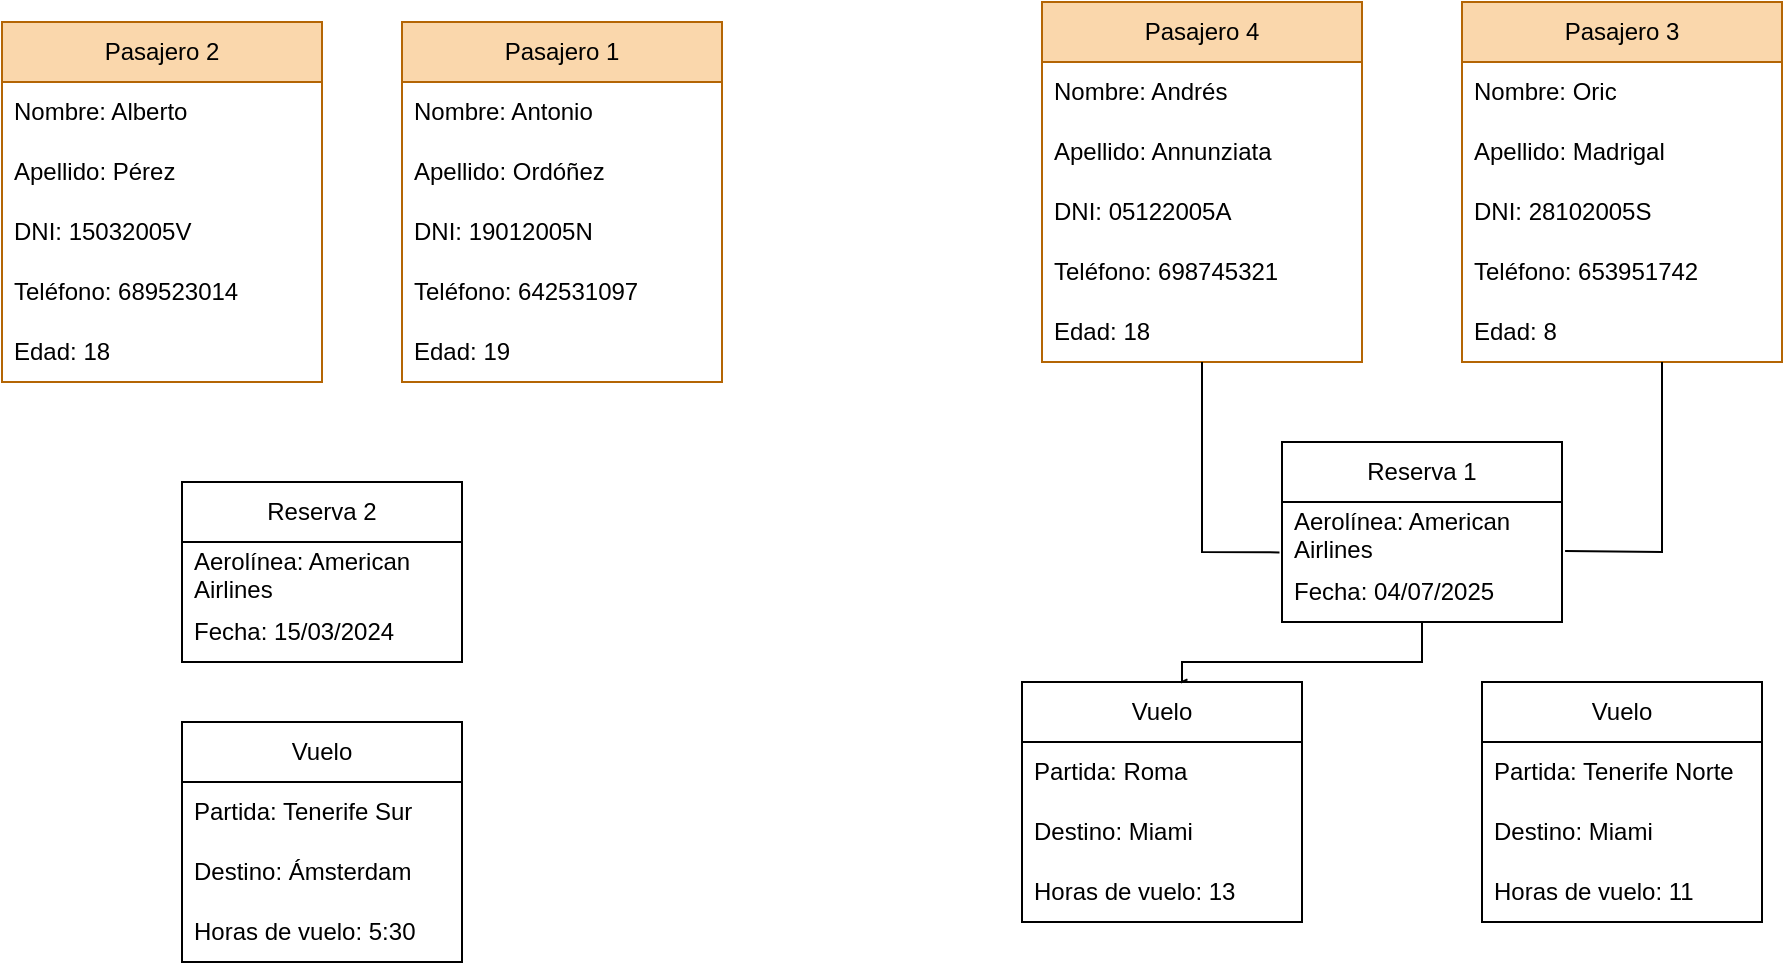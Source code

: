 <mxfile version="24.0.5" type="github">
  <diagram name="Página-1" id="rW5QqKe9sR0p9W1QNwRj">
    <mxGraphModel dx="1509" dy="807" grid="1" gridSize="10" guides="1" tooltips="1" connect="1" arrows="1" fold="1" page="1" pageScale="1" pageWidth="827" pageHeight="1169" math="0" shadow="0">
      <root>
        <mxCell id="0" />
        <mxCell id="1" parent="0" />
        <mxCell id="hWXpu2DrEECb9KUz23bU-98" value="Pasajero 1" style="swimlane;fontStyle=0;childLayout=stackLayout;horizontal=1;startSize=30;horizontalStack=0;resizeParent=1;resizeParentMax=0;resizeLast=0;collapsible=1;marginBottom=0;whiteSpace=wrap;html=1;fillColor=#fad7ac;strokeColor=#b46504;" vertex="1" parent="1">
          <mxGeometry x="240" y="290" width="160" height="180" as="geometry" />
        </mxCell>
        <mxCell id="hWXpu2DrEECb9KUz23bU-99" value="Nombre: Antonio " style="text;strokeColor=none;fillColor=none;align=left;verticalAlign=middle;spacingLeft=4;spacingRight=4;overflow=hidden;points=[[0,0.5],[1,0.5]];portConstraint=eastwest;rotatable=0;whiteSpace=wrap;html=1;" vertex="1" parent="hWXpu2DrEECb9KUz23bU-98">
          <mxGeometry y="30" width="160" height="30" as="geometry" />
        </mxCell>
        <mxCell id="hWXpu2DrEECb9KUz23bU-100" value="Apellido: Ordóñez" style="text;strokeColor=none;fillColor=none;align=left;verticalAlign=middle;spacingLeft=4;spacingRight=4;overflow=hidden;points=[[0,0.5],[1,0.5]];portConstraint=eastwest;rotatable=0;whiteSpace=wrap;html=1;" vertex="1" parent="hWXpu2DrEECb9KUz23bU-98">
          <mxGeometry y="60" width="160" height="30" as="geometry" />
        </mxCell>
        <mxCell id="hWXpu2DrEECb9KUz23bU-101" value="DNI: 19012005N" style="text;strokeColor=none;fillColor=none;align=left;verticalAlign=middle;spacingLeft=4;spacingRight=4;overflow=hidden;points=[[0,0.5],[1,0.5]];portConstraint=eastwest;rotatable=0;whiteSpace=wrap;html=1;" vertex="1" parent="hWXpu2DrEECb9KUz23bU-98">
          <mxGeometry y="90" width="160" height="30" as="geometry" />
        </mxCell>
        <mxCell id="hWXpu2DrEECb9KUz23bU-102" value="Teléfono: 642531097" style="text;strokeColor=none;fillColor=none;align=left;verticalAlign=middle;spacingLeft=4;spacingRight=4;overflow=hidden;points=[[0,0.5],[1,0.5]];portConstraint=eastwest;rotatable=0;whiteSpace=wrap;html=1;" vertex="1" parent="hWXpu2DrEECb9KUz23bU-98">
          <mxGeometry y="120" width="160" height="30" as="geometry" />
        </mxCell>
        <mxCell id="hWXpu2DrEECb9KUz23bU-103" value="Edad: 19" style="text;strokeColor=none;fillColor=none;align=left;verticalAlign=middle;spacingLeft=4;spacingRight=4;overflow=hidden;points=[[0,0.5],[1,0.5]];portConstraint=eastwest;rotatable=0;whiteSpace=wrap;html=1;" vertex="1" parent="hWXpu2DrEECb9KUz23bU-98">
          <mxGeometry y="150" width="160" height="30" as="geometry" />
        </mxCell>
        <mxCell id="hWXpu2DrEECb9KUz23bU-104" value="Pasajero 2" style="swimlane;fontStyle=0;childLayout=stackLayout;horizontal=1;startSize=30;horizontalStack=0;resizeParent=1;resizeParentMax=0;resizeLast=0;collapsible=1;marginBottom=0;whiteSpace=wrap;html=1;fillColor=#fad7ac;strokeColor=#b46504;" vertex="1" parent="1">
          <mxGeometry x="40" y="290" width="160" height="180" as="geometry" />
        </mxCell>
        <mxCell id="hWXpu2DrEECb9KUz23bU-105" value="Nombre: Alberto" style="text;strokeColor=none;fillColor=none;align=left;verticalAlign=middle;spacingLeft=4;spacingRight=4;overflow=hidden;points=[[0,0.5],[1,0.5]];portConstraint=eastwest;rotatable=0;whiteSpace=wrap;html=1;" vertex="1" parent="hWXpu2DrEECb9KUz23bU-104">
          <mxGeometry y="30" width="160" height="30" as="geometry" />
        </mxCell>
        <mxCell id="hWXpu2DrEECb9KUz23bU-106" value="Apellido: Pérez" style="text;strokeColor=none;fillColor=none;align=left;verticalAlign=middle;spacingLeft=4;spacingRight=4;overflow=hidden;points=[[0,0.5],[1,0.5]];portConstraint=eastwest;rotatable=0;whiteSpace=wrap;html=1;" vertex="1" parent="hWXpu2DrEECb9KUz23bU-104">
          <mxGeometry y="60" width="160" height="30" as="geometry" />
        </mxCell>
        <mxCell id="hWXpu2DrEECb9KUz23bU-107" value="DNI: 15032005V" style="text;strokeColor=none;fillColor=none;align=left;verticalAlign=middle;spacingLeft=4;spacingRight=4;overflow=hidden;points=[[0,0.5],[1,0.5]];portConstraint=eastwest;rotatable=0;whiteSpace=wrap;html=1;" vertex="1" parent="hWXpu2DrEECb9KUz23bU-104">
          <mxGeometry y="90" width="160" height="30" as="geometry" />
        </mxCell>
        <mxCell id="hWXpu2DrEECb9KUz23bU-108" value="Teléfono: 689523014" style="text;strokeColor=none;fillColor=none;align=left;verticalAlign=middle;spacingLeft=4;spacingRight=4;overflow=hidden;points=[[0,0.5],[1,0.5]];portConstraint=eastwest;rotatable=0;whiteSpace=wrap;html=1;" vertex="1" parent="hWXpu2DrEECb9KUz23bU-104">
          <mxGeometry y="120" width="160" height="30" as="geometry" />
        </mxCell>
        <mxCell id="hWXpu2DrEECb9KUz23bU-109" value="Edad: 18" style="text;strokeColor=none;fillColor=none;align=left;verticalAlign=middle;spacingLeft=4;spacingRight=4;overflow=hidden;points=[[0,0.5],[1,0.5]];portConstraint=eastwest;rotatable=0;whiteSpace=wrap;html=1;" vertex="1" parent="hWXpu2DrEECb9KUz23bU-104">
          <mxGeometry y="150" width="160" height="30" as="geometry" />
        </mxCell>
        <mxCell id="hWXpu2DrEECb9KUz23bU-110" value="Pasajero 3" style="swimlane;fontStyle=0;childLayout=stackLayout;horizontal=1;startSize=30;horizontalStack=0;resizeParent=1;resizeParentMax=0;resizeLast=0;collapsible=1;marginBottom=0;whiteSpace=wrap;html=1;fillColor=#fad7ac;strokeColor=#b46504;" vertex="1" parent="1">
          <mxGeometry x="770" y="280" width="160" height="180" as="geometry" />
        </mxCell>
        <mxCell id="hWXpu2DrEECb9KUz23bU-111" value="Nombre: Oric " style="text;strokeColor=none;fillColor=none;align=left;verticalAlign=middle;spacingLeft=4;spacingRight=4;overflow=hidden;points=[[0,0.5],[1,0.5]];portConstraint=eastwest;rotatable=0;whiteSpace=wrap;html=1;" vertex="1" parent="hWXpu2DrEECb9KUz23bU-110">
          <mxGeometry y="30" width="160" height="30" as="geometry" />
        </mxCell>
        <mxCell id="hWXpu2DrEECb9KUz23bU-112" value="Apellido: Madrigal" style="text;strokeColor=none;fillColor=none;align=left;verticalAlign=middle;spacingLeft=4;spacingRight=4;overflow=hidden;points=[[0,0.5],[1,0.5]];portConstraint=eastwest;rotatable=0;whiteSpace=wrap;html=1;" vertex="1" parent="hWXpu2DrEECb9KUz23bU-110">
          <mxGeometry y="60" width="160" height="30" as="geometry" />
        </mxCell>
        <mxCell id="hWXpu2DrEECb9KUz23bU-113" value="DNI: 28102005S" style="text;strokeColor=none;fillColor=none;align=left;verticalAlign=middle;spacingLeft=4;spacingRight=4;overflow=hidden;points=[[0,0.5],[1,0.5]];portConstraint=eastwest;rotatable=0;whiteSpace=wrap;html=1;" vertex="1" parent="hWXpu2DrEECb9KUz23bU-110">
          <mxGeometry y="90" width="160" height="30" as="geometry" />
        </mxCell>
        <mxCell id="hWXpu2DrEECb9KUz23bU-114" value="Teléfono: 653951742" style="text;strokeColor=none;fillColor=none;align=left;verticalAlign=middle;spacingLeft=4;spacingRight=4;overflow=hidden;points=[[0,0.5],[1,0.5]];portConstraint=eastwest;rotatable=0;whiteSpace=wrap;html=1;" vertex="1" parent="hWXpu2DrEECb9KUz23bU-110">
          <mxGeometry y="120" width="160" height="30" as="geometry" />
        </mxCell>
        <mxCell id="hWXpu2DrEECb9KUz23bU-115" value="Edad: 8" style="text;strokeColor=none;fillColor=none;align=left;verticalAlign=middle;spacingLeft=4;spacingRight=4;overflow=hidden;points=[[0,0.5],[1,0.5]];portConstraint=eastwest;rotatable=0;whiteSpace=wrap;html=1;" vertex="1" parent="hWXpu2DrEECb9KUz23bU-110">
          <mxGeometry y="150" width="160" height="30" as="geometry" />
        </mxCell>
        <mxCell id="hWXpu2DrEECb9KUz23bU-116" value="Pasajero 4" style="swimlane;fontStyle=0;childLayout=stackLayout;horizontal=1;startSize=30;horizontalStack=0;resizeParent=1;resizeParentMax=0;resizeLast=0;collapsible=1;marginBottom=0;whiteSpace=wrap;html=1;fillColor=#fad7ac;strokeColor=#b46504;" vertex="1" parent="1">
          <mxGeometry x="560" y="280" width="160" height="180" as="geometry" />
        </mxCell>
        <mxCell id="hWXpu2DrEECb9KUz23bU-117" value="Nombre: Andrés" style="text;strokeColor=none;fillColor=none;align=left;verticalAlign=middle;spacingLeft=4;spacingRight=4;overflow=hidden;points=[[0,0.5],[1,0.5]];portConstraint=eastwest;rotatable=0;whiteSpace=wrap;html=1;" vertex="1" parent="hWXpu2DrEECb9KUz23bU-116">
          <mxGeometry y="30" width="160" height="30" as="geometry" />
        </mxCell>
        <mxCell id="hWXpu2DrEECb9KUz23bU-118" value="Apellido: Annunziata" style="text;strokeColor=none;fillColor=none;align=left;verticalAlign=middle;spacingLeft=4;spacingRight=4;overflow=hidden;points=[[0,0.5],[1,0.5]];portConstraint=eastwest;rotatable=0;whiteSpace=wrap;html=1;" vertex="1" parent="hWXpu2DrEECb9KUz23bU-116">
          <mxGeometry y="60" width="160" height="30" as="geometry" />
        </mxCell>
        <mxCell id="hWXpu2DrEECb9KUz23bU-119" value="DNI: 05122005A" style="text;strokeColor=none;fillColor=none;align=left;verticalAlign=middle;spacingLeft=4;spacingRight=4;overflow=hidden;points=[[0,0.5],[1,0.5]];portConstraint=eastwest;rotatable=0;whiteSpace=wrap;html=1;" vertex="1" parent="hWXpu2DrEECb9KUz23bU-116">
          <mxGeometry y="90" width="160" height="30" as="geometry" />
        </mxCell>
        <mxCell id="hWXpu2DrEECb9KUz23bU-120" value="Teléfono: 698745321" style="text;strokeColor=none;fillColor=none;align=left;verticalAlign=middle;spacingLeft=4;spacingRight=4;overflow=hidden;points=[[0,0.5],[1,0.5]];portConstraint=eastwest;rotatable=0;whiteSpace=wrap;html=1;" vertex="1" parent="hWXpu2DrEECb9KUz23bU-116">
          <mxGeometry y="120" width="160" height="30" as="geometry" />
        </mxCell>
        <mxCell id="hWXpu2DrEECb9KUz23bU-121" value="Edad: 18" style="text;strokeColor=none;fillColor=none;align=left;verticalAlign=middle;spacingLeft=4;spacingRight=4;overflow=hidden;points=[[0,0.5],[1,0.5]];portConstraint=eastwest;rotatable=0;whiteSpace=wrap;html=1;" vertex="1" parent="hWXpu2DrEECb9KUz23bU-116">
          <mxGeometry y="150" width="160" height="30" as="geometry" />
        </mxCell>
        <mxCell id="hWXpu2DrEECb9KUz23bU-122" value="Vuelo" style="swimlane;fontStyle=0;childLayout=stackLayout;horizontal=1;startSize=30;horizontalStack=0;resizeParent=1;resizeParentMax=0;resizeLast=0;collapsible=1;marginBottom=0;whiteSpace=wrap;html=1;" vertex="1" parent="1">
          <mxGeometry x="550" y="620" width="140" height="120" as="geometry" />
        </mxCell>
        <mxCell id="hWXpu2DrEECb9KUz23bU-123" value="Partida: Roma" style="text;strokeColor=none;fillColor=none;align=left;verticalAlign=middle;spacingLeft=4;spacingRight=4;overflow=hidden;points=[[0,0.5],[1,0.5]];portConstraint=eastwest;rotatable=0;whiteSpace=wrap;html=1;" vertex="1" parent="hWXpu2DrEECb9KUz23bU-122">
          <mxGeometry y="30" width="140" height="30" as="geometry" />
        </mxCell>
        <mxCell id="hWXpu2DrEECb9KUz23bU-124" value="Destino: Miami" style="text;strokeColor=none;fillColor=none;align=left;verticalAlign=middle;spacingLeft=4;spacingRight=4;overflow=hidden;points=[[0,0.5],[1,0.5]];portConstraint=eastwest;rotatable=0;whiteSpace=wrap;html=1;" vertex="1" parent="hWXpu2DrEECb9KUz23bU-122">
          <mxGeometry y="60" width="140" height="30" as="geometry" />
        </mxCell>
        <mxCell id="hWXpu2DrEECb9KUz23bU-125" value="Horas de vuelo: 13" style="text;strokeColor=none;fillColor=none;align=left;verticalAlign=middle;spacingLeft=4;spacingRight=4;overflow=hidden;points=[[0,0.5],[1,0.5]];portConstraint=eastwest;rotatable=0;whiteSpace=wrap;html=1;" vertex="1" parent="hWXpu2DrEECb9KUz23bU-122">
          <mxGeometry y="90" width="140" height="30" as="geometry" />
        </mxCell>
        <mxCell id="hWXpu2DrEECb9KUz23bU-126" value="Vuelo" style="swimlane;fontStyle=0;childLayout=stackLayout;horizontal=1;startSize=30;horizontalStack=0;resizeParent=1;resizeParentMax=0;resizeLast=0;collapsible=1;marginBottom=0;whiteSpace=wrap;html=1;" vertex="1" parent="1">
          <mxGeometry x="780" y="620" width="140" height="120" as="geometry" />
        </mxCell>
        <mxCell id="hWXpu2DrEECb9KUz23bU-127" value="Partida: Tenerife Norte" style="text;strokeColor=none;fillColor=none;align=left;verticalAlign=middle;spacingLeft=4;spacingRight=4;overflow=hidden;points=[[0,0.5],[1,0.5]];portConstraint=eastwest;rotatable=0;whiteSpace=wrap;html=1;" vertex="1" parent="hWXpu2DrEECb9KUz23bU-126">
          <mxGeometry y="30" width="140" height="30" as="geometry" />
        </mxCell>
        <mxCell id="hWXpu2DrEECb9KUz23bU-128" value="Destino: Miami" style="text;strokeColor=none;fillColor=none;align=left;verticalAlign=middle;spacingLeft=4;spacingRight=4;overflow=hidden;points=[[0,0.5],[1,0.5]];portConstraint=eastwest;rotatable=0;whiteSpace=wrap;html=1;" vertex="1" parent="hWXpu2DrEECb9KUz23bU-126">
          <mxGeometry y="60" width="140" height="30" as="geometry" />
        </mxCell>
        <mxCell id="hWXpu2DrEECb9KUz23bU-129" value="Horas de vuelo: 11" style="text;strokeColor=none;fillColor=none;align=left;verticalAlign=middle;spacingLeft=4;spacingRight=4;overflow=hidden;points=[[0,0.5],[1,0.5]];portConstraint=eastwest;rotatable=0;whiteSpace=wrap;html=1;" vertex="1" parent="hWXpu2DrEECb9KUz23bU-126">
          <mxGeometry y="90" width="140" height="30" as="geometry" />
        </mxCell>
        <mxCell id="hWXpu2DrEECb9KUz23bU-130" value="Vuelo" style="swimlane;fontStyle=0;childLayout=stackLayout;horizontal=1;startSize=30;horizontalStack=0;resizeParent=1;resizeParentMax=0;resizeLast=0;collapsible=1;marginBottom=0;whiteSpace=wrap;html=1;" vertex="1" parent="1">
          <mxGeometry x="130" y="640" width="140" height="120" as="geometry" />
        </mxCell>
        <mxCell id="hWXpu2DrEECb9KUz23bU-131" value="Partida: Tenerife Sur" style="text;strokeColor=none;fillColor=none;align=left;verticalAlign=middle;spacingLeft=4;spacingRight=4;overflow=hidden;points=[[0,0.5],[1,0.5]];portConstraint=eastwest;rotatable=0;whiteSpace=wrap;html=1;" vertex="1" parent="hWXpu2DrEECb9KUz23bU-130">
          <mxGeometry y="30" width="140" height="30" as="geometry" />
        </mxCell>
        <mxCell id="hWXpu2DrEECb9KUz23bU-132" value="Destino: Ámsterdam" style="text;strokeColor=none;fillColor=none;align=left;verticalAlign=middle;spacingLeft=4;spacingRight=4;overflow=hidden;points=[[0,0.5],[1,0.5]];portConstraint=eastwest;rotatable=0;whiteSpace=wrap;html=1;" vertex="1" parent="hWXpu2DrEECb9KUz23bU-130">
          <mxGeometry y="60" width="140" height="30" as="geometry" />
        </mxCell>
        <mxCell id="hWXpu2DrEECb9KUz23bU-133" value="Horas de vuelo: 5:30" style="text;strokeColor=none;fillColor=none;align=left;verticalAlign=middle;spacingLeft=4;spacingRight=4;overflow=hidden;points=[[0,0.5],[1,0.5]];portConstraint=eastwest;rotatable=0;whiteSpace=wrap;html=1;" vertex="1" parent="hWXpu2DrEECb9KUz23bU-130">
          <mxGeometry y="90" width="140" height="30" as="geometry" />
        </mxCell>
        <mxCell id="hWXpu2DrEECb9KUz23bU-134" value="Reserva 1" style="swimlane;fontStyle=0;childLayout=stackLayout;horizontal=1;startSize=30;horizontalStack=0;resizeParent=1;resizeParentMax=0;resizeLast=0;collapsible=1;marginBottom=0;whiteSpace=wrap;html=1;" vertex="1" parent="1">
          <mxGeometry x="680" y="500" width="140" height="90" as="geometry" />
        </mxCell>
        <mxCell id="hWXpu2DrEECb9KUz23bU-136" value="Aerolínea: American Airlines" style="text;strokeColor=none;fillColor=none;align=left;verticalAlign=middle;spacingLeft=4;spacingRight=4;overflow=hidden;points=[[0,0.5],[1,0.5]];portConstraint=eastwest;rotatable=0;whiteSpace=wrap;html=1;" vertex="1" parent="hWXpu2DrEECb9KUz23bU-134">
          <mxGeometry y="30" width="140" height="30" as="geometry" />
        </mxCell>
        <mxCell id="hWXpu2DrEECb9KUz23bU-137" value="Fecha: 04/07/2025" style="text;strokeColor=none;fillColor=none;align=left;verticalAlign=middle;spacingLeft=4;spacingRight=4;overflow=hidden;points=[[0,0.5],[1,0.5]];portConstraint=eastwest;rotatable=0;whiteSpace=wrap;html=1;" vertex="1" parent="hWXpu2DrEECb9KUz23bU-134">
          <mxGeometry y="60" width="140" height="30" as="geometry" />
        </mxCell>
        <mxCell id="hWXpu2DrEECb9KUz23bU-138" value="Reserva 2" style="swimlane;fontStyle=0;childLayout=stackLayout;horizontal=1;startSize=30;horizontalStack=0;resizeParent=1;resizeParentMax=0;resizeLast=0;collapsible=1;marginBottom=0;whiteSpace=wrap;html=1;" vertex="1" parent="1">
          <mxGeometry x="130" y="520" width="140" height="90" as="geometry" />
        </mxCell>
        <mxCell id="hWXpu2DrEECb9KUz23bU-139" value="Aerolínea: American Airlines" style="text;strokeColor=none;fillColor=none;align=left;verticalAlign=middle;spacingLeft=4;spacingRight=4;overflow=hidden;points=[[0,0.5],[1,0.5]];portConstraint=eastwest;rotatable=0;whiteSpace=wrap;html=1;" vertex="1" parent="hWXpu2DrEECb9KUz23bU-138">
          <mxGeometry y="30" width="140" height="30" as="geometry" />
        </mxCell>
        <mxCell id="hWXpu2DrEECb9KUz23bU-140" value="Fecha: 15/03/2024" style="text;strokeColor=none;fillColor=none;align=left;verticalAlign=middle;spacingLeft=4;spacingRight=4;overflow=hidden;points=[[0,0.5],[1,0.5]];portConstraint=eastwest;rotatable=0;whiteSpace=wrap;html=1;" vertex="1" parent="hWXpu2DrEECb9KUz23bU-138">
          <mxGeometry y="60" width="140" height="30" as="geometry" />
        </mxCell>
        <mxCell id="hWXpu2DrEECb9KUz23bU-141" value="" style="endArrow=none;html=1;rounded=0;exitX=-0.009;exitY=0.84;exitDx=0;exitDy=0;exitPerimeter=0;" edge="1" parent="1" source="hWXpu2DrEECb9KUz23bU-136">
          <mxGeometry width="50" height="50" relative="1" as="geometry">
            <mxPoint x="590" y="510" as="sourcePoint" />
            <mxPoint x="640" y="460" as="targetPoint" />
            <Array as="points">
              <mxPoint x="640" y="555" />
            </Array>
          </mxGeometry>
        </mxCell>
        <mxCell id="hWXpu2DrEECb9KUz23bU-142" value="" style="endArrow=none;html=1;rounded=0;exitX=1.011;exitY=0.817;exitDx=0;exitDy=0;exitPerimeter=0;" edge="1" parent="1" source="hWXpu2DrEECb9KUz23bU-136">
          <mxGeometry width="50" height="50" relative="1" as="geometry">
            <mxPoint x="820" y="510" as="sourcePoint" />
            <mxPoint x="870" y="460" as="targetPoint" />
            <Array as="points">
              <mxPoint x="870" y="555" />
            </Array>
          </mxGeometry>
        </mxCell>
        <mxCell id="hWXpu2DrEECb9KUz23bU-143" value="" style="endArrow=none;html=1;rounded=0;exitX=0.591;exitY=-0.011;exitDx=0;exitDy=0;exitPerimeter=0;" edge="1" parent="1" source="hWXpu2DrEECb9KUz23bU-122">
          <mxGeometry width="50" height="50" relative="1" as="geometry">
            <mxPoint x="700" y="640" as="sourcePoint" />
            <mxPoint x="750" y="590" as="targetPoint" />
            <Array as="points">
              <mxPoint x="630" y="620" />
              <mxPoint x="630" y="610" />
              <mxPoint x="750" y="610" />
            </Array>
          </mxGeometry>
        </mxCell>
      </root>
    </mxGraphModel>
  </diagram>
</mxfile>
